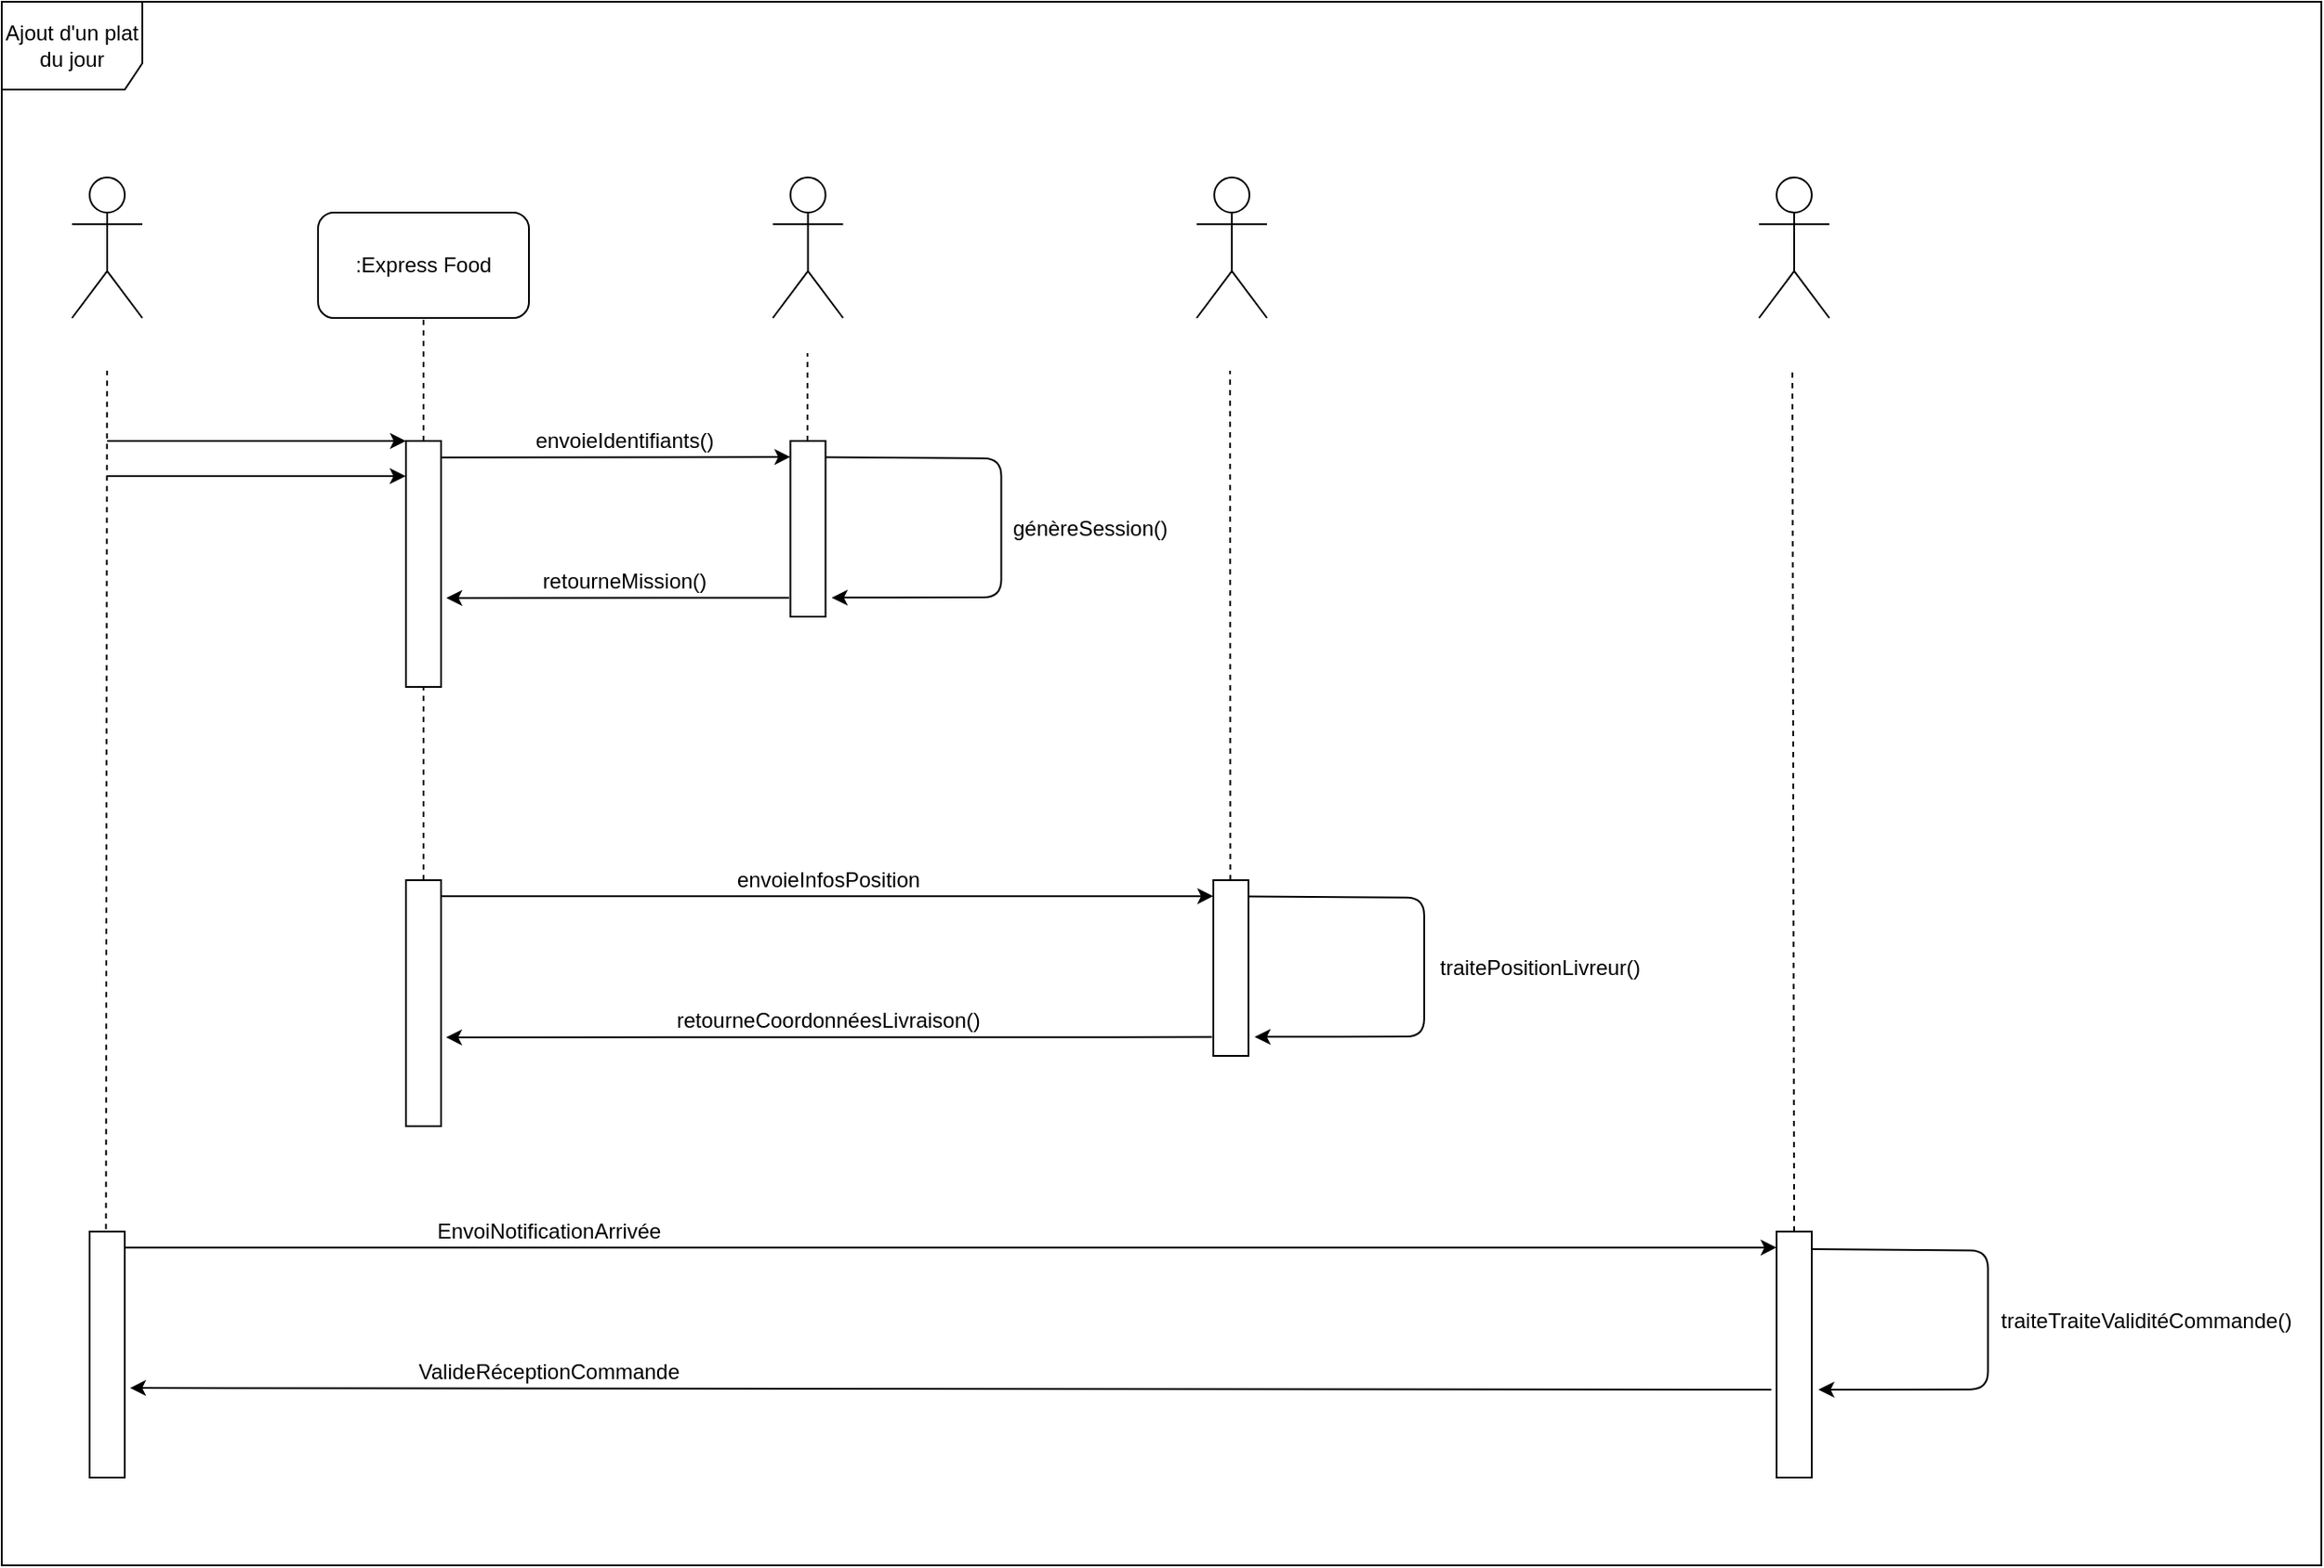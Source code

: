 <mxfile>
    <diagram id="8e9nFKyLiUIi7JiJExTB" name="Page-1">
        <mxGraphModel dx="1807" dy="1317" grid="1" gridSize="10" guides="1" tooltips="1" connect="1" arrows="1" fold="1" page="1" pageScale="1" pageWidth="850" pageHeight="1100" math="0" shadow="0">
            <root>
                <mxCell id="0"/>
                <mxCell id="1" parent="0"/>
                <mxCell id="2" value="&lt;font style=&quot;font-size: 12px&quot; face=&quot;Helvetica&quot; color=&quot;#ffffff&quot;&gt;&lt;span id=&quot;docs-internal-guid-d50050bc-7fff-994a-3e60-8d328730251a&quot; style=&quot;background-color: transparent ; font-style: normal ; font-variant: normal ; text-decoration: none ; vertical-align: baseline&quot;&gt;:Livreur à domicile&lt;br&gt;&lt;/span&gt;&lt;/font&gt;" style="shape=umlActor;verticalLabelPosition=bottom;verticalAlign=top;html=1;" vertex="1" parent="1">
                    <mxGeometry x="120" y="160" width="40" height="80" as="geometry"/>
                </mxCell>
                <mxCell id="35" value=":Express Food" style="rounded=1;whiteSpace=wrap;html=1;" vertex="1" parent="1">
                    <mxGeometry x="260" y="180" width="120" height="60" as="geometry"/>
                </mxCell>
                <mxCell id="65" value="&lt;font style=&quot;font-size: 12px&quot; face=&quot;Helvetica&quot; color=&quot;#ffffff&quot;&gt;&lt;span id=&quot;docs-internal-guid-d50050bc-7fff-994a-3e60-8d328730251a&quot; style=&quot;background-color: transparent ; font-style: normal ; font-variant: normal ; text-decoration: none ; vertical-align: baseline&quot;&gt;:Système de géolocalisation&lt;br&gt;&lt;/span&gt;&lt;/font&gt;" style="shape=umlActor;verticalLabelPosition=bottom;verticalAlign=top;html=1;" vertex="1" parent="1">
                    <mxGeometry x="760" y="160" width="40" height="80" as="geometry"/>
                </mxCell>
                <mxCell id="67" value="&lt;font style=&quot;font-size: 12px&quot; face=&quot;Helvetica&quot; color=&quot;#ffffff&quot;&gt;&lt;span id=&quot;docs-internal-guid-d50050bc-7fff-994a-3e60-8d328730251a&quot; style=&quot;background-color: transparent ; font-style: normal ; font-variant: normal ; text-decoration: none ; vertical-align: baseline&quot;&gt;:Système d'autentication&lt;br&gt;&lt;/span&gt;&lt;/font&gt;" style="shape=umlActor;verticalLabelPosition=bottom;verticalAlign=top;html=1;" vertex="1" parent="1">
                    <mxGeometry x="518.78" y="160" width="40" height="80" as="geometry"/>
                </mxCell>
                <mxCell id="72" value="" style="endArrow=none;dashed=1;html=1;entryX=0.5;entryY=1;entryDx=0;entryDy=0;startArrow=none;" edge="1" parent="1" source="74" target="35">
                    <mxGeometry width="50" height="50" relative="1" as="geometry">
                        <mxPoint x="318.73" y="350" as="sourcePoint"/>
                        <mxPoint x="310" y="240" as="targetPoint"/>
                    </mxGeometry>
                </mxCell>
                <mxCell id="73" value="" style="endArrow=classic;html=1;entryX=0;entryY=0;entryDx=0;entryDy=0;" edge="1" parent="1" target="74">
                    <mxGeometry width="50" height="50" relative="1" as="geometry">
                        <mxPoint x="140" y="310" as="sourcePoint"/>
                        <mxPoint x="298.48" y="310" as="targetPoint"/>
                    </mxGeometry>
                </mxCell>
                <mxCell id="74" value="" style="rounded=0;whiteSpace=wrap;html=1;" vertex="1" parent="1">
                    <mxGeometry x="310" y="310" width="20" height="140" as="geometry"/>
                </mxCell>
                <mxCell id="75" value="" style="endArrow=none;dashed=1;html=1;entryX=0.5;entryY=1;entryDx=0;entryDy=0;" edge="1" parent="1" target="74">
                    <mxGeometry width="50" height="50" relative="1" as="geometry">
                        <mxPoint x="320" y="560" as="sourcePoint"/>
                        <mxPoint x="320" y="460" as="targetPoint"/>
                    </mxGeometry>
                </mxCell>
                <mxCell id="76" value="" style="endArrow=classic;html=1;entryX=-0.007;entryY=0.143;entryDx=0;entryDy=0;entryPerimeter=0;" edge="1" parent="1" target="74">
                    <mxGeometry width="50" height="50" relative="1" as="geometry">
                        <mxPoint x="140" y="330" as="sourcePoint"/>
                        <mxPoint x="308" y="330" as="targetPoint"/>
                    </mxGeometry>
                </mxCell>
                <mxCell id="77" value="" style="rounded=0;whiteSpace=wrap;html=1;" vertex="1" parent="1">
                    <mxGeometry x="528.78" y="310" width="20" height="100" as="geometry"/>
                </mxCell>
                <mxCell id="78" value="" style="endArrow=classic;html=1;exitX=0.986;exitY=0.092;exitDx=0;exitDy=0;exitPerimeter=0;entryX=1.176;entryY=0.892;entryDx=0;entryDy=0;entryPerimeter=0;" edge="1" parent="1" source="77" target="77">
                    <mxGeometry width="50" height="50" relative="1" as="geometry">
                        <mxPoint x="568.78" y="320" as="sourcePoint"/>
                        <mxPoint x="558.78" y="400" as="targetPoint"/>
                        <Array as="points">
                            <mxPoint x="648.78" y="320"/>
                            <mxPoint x="648.78" y="360"/>
                            <mxPoint x="648.78" y="399"/>
                        </Array>
                    </mxGeometry>
                </mxCell>
                <mxCell id="79" value="" style="endArrow=classic;html=1;exitX=0.995;exitY=0.067;exitDx=0;exitDy=0;exitPerimeter=0;entryX=0;entryY=0.091;entryDx=0;entryDy=0;entryPerimeter=0;" edge="1" parent="1" source="74" target="77">
                    <mxGeometry width="50" height="50" relative="1" as="geometry">
                        <mxPoint x="340" y="319.1" as="sourcePoint"/>
                        <mxPoint x="458.78" y="330" as="targetPoint"/>
                    </mxGeometry>
                </mxCell>
                <mxCell id="80" value="génèreSession()" style="text;html=1;align=center;verticalAlign=middle;resizable=0;points=[];autosize=1;strokeColor=none;fillColor=none;" vertex="1" parent="1">
                    <mxGeometry x="648.78" y="350" width="100" height="20" as="geometry"/>
                </mxCell>
                <mxCell id="82" value="envoieIdentifiants()" style="text;html=1;align=center;verticalAlign=middle;resizable=0;points=[];autosize=1;strokeColor=none;fillColor=none;" vertex="1" parent="1">
                    <mxGeometry x="373.78" y="300" width="120" height="20" as="geometry"/>
                </mxCell>
                <mxCell id="83" value="" style="endArrow=classic;html=1;exitX=-0.036;exitY=0.893;exitDx=0;exitDy=0;exitPerimeter=0;entryX=1.15;entryY=0.638;entryDx=0;entryDy=0;entryPerimeter=0;" edge="1" parent="1" source="77" target="74">
                    <mxGeometry width="50" height="50" relative="1" as="geometry">
                        <mxPoint x="350" y="329.1" as="sourcePoint"/>
                        <mxPoint x="341.2" y="399.32" as="targetPoint"/>
                    </mxGeometry>
                </mxCell>
                <mxCell id="84" value="retourneMission()" style="text;html=1;align=center;verticalAlign=middle;resizable=0;points=[];autosize=1;strokeColor=none;fillColor=none;" vertex="1" parent="1">
                    <mxGeometry x="378.78" y="380" width="110" height="20" as="geometry"/>
                </mxCell>
                <mxCell id="85" value="" style="endArrow=none;dashed=1;html=1;startArrow=none;" edge="1" parent="1">
                    <mxGeometry width="50" height="50" relative="1" as="geometry">
                        <mxPoint x="538.49" y="310" as="sourcePoint"/>
                        <mxPoint x="538.49" y="260" as="targetPoint"/>
                    </mxGeometry>
                </mxCell>
                <mxCell id="87" value="" style="rounded=0;whiteSpace=wrap;html=1;" vertex="1" parent="1">
                    <mxGeometry x="310" y="560" width="20" height="140" as="geometry"/>
                </mxCell>
                <mxCell id="89" value="" style="rounded=0;whiteSpace=wrap;html=1;" vertex="1" parent="1">
                    <mxGeometry x="769.44" y="560" width="20" height="100" as="geometry"/>
                </mxCell>
                <mxCell id="90" value="" style="endArrow=classic;html=1;exitX=0.986;exitY=0.092;exitDx=0;exitDy=0;exitPerimeter=0;entryX=1.176;entryY=0.892;entryDx=0;entryDy=0;entryPerimeter=0;" edge="1" parent="1" source="89" target="89">
                    <mxGeometry width="50" height="50" relative="1" as="geometry">
                        <mxPoint x="809.44" y="570" as="sourcePoint"/>
                        <mxPoint x="799.44" y="650" as="targetPoint"/>
                        <Array as="points">
                            <mxPoint x="889.44" y="570"/>
                            <mxPoint x="889.44" y="610"/>
                            <mxPoint x="889.44" y="649"/>
                        </Array>
                    </mxGeometry>
                </mxCell>
                <mxCell id="91" value="" style="endArrow=classic;html=1;exitX=1;exitY=0.065;exitDx=0;exitDy=0;exitPerimeter=0;entryX=0;entryY=0.091;entryDx=0;entryDy=0;entryPerimeter=0;" edge="1" parent="1" target="89" source="87">
                    <mxGeometry width="50" height="50" relative="1" as="geometry">
                        <mxPoint x="570.56" y="569.38" as="sourcePoint"/>
                        <mxPoint x="699.44" y="580" as="targetPoint"/>
                    </mxGeometry>
                </mxCell>
                <mxCell id="92" value="traitePositionLivreur()" style="text;html=1;align=center;verticalAlign=middle;resizable=0;points=[];autosize=1;strokeColor=none;fillColor=none;" vertex="1" parent="1">
                    <mxGeometry x="890" y="600" width="130" height="20" as="geometry"/>
                </mxCell>
                <mxCell id="93" value="envoieInfosPosition" style="text;html=1;align=center;verticalAlign=middle;resizable=0;points=[];autosize=1;strokeColor=none;fillColor=none;" vertex="1" parent="1">
                    <mxGeometry x="490.0" y="550" width="120" height="20" as="geometry"/>
                </mxCell>
                <mxCell id="94" value="" style="endArrow=classic;html=1;exitX=-0.036;exitY=0.893;exitDx=0;exitDy=0;exitPerimeter=0;entryX=1.142;entryY=0.639;entryDx=0;entryDy=0;entryPerimeter=0;" edge="1" parent="1" source="89" target="87">
                    <mxGeometry width="50" height="50" relative="1" as="geometry">
                        <mxPoint x="590.66" y="579.1" as="sourcePoint"/>
                        <mxPoint x="573.66" y="649.32" as="targetPoint"/>
                    </mxGeometry>
                </mxCell>
                <mxCell id="95" value="retourneCoordonnéesLivraison()" style="text;html=1;align=center;verticalAlign=middle;resizable=0;points=[];autosize=1;strokeColor=none;fillColor=none;" vertex="1" parent="1">
                    <mxGeometry x="455.0" y="630" width="190" height="20" as="geometry"/>
                </mxCell>
                <mxCell id="96" value="" style="endArrow=none;dashed=1;html=1;startArrow=none;" edge="1" parent="1">
                    <mxGeometry width="50" height="50" relative="1" as="geometry">
                        <mxPoint x="779.15" y="560" as="sourcePoint"/>
                        <mxPoint x="779" y="270" as="targetPoint"/>
                    </mxGeometry>
                </mxCell>
                <mxCell id="98" value="" style="endArrow=none;dashed=1;html=1;entryX=0.5;entryY=1;entryDx=0;entryDy=0;exitX=0.465;exitY=-0.01;exitDx=0;exitDy=0;exitPerimeter=0;" edge="1" parent="1" source="102">
                    <mxGeometry width="50" height="50" relative="1" as="geometry">
                        <mxPoint x="139.5" y="750" as="sourcePoint"/>
                        <mxPoint x="139.91" y="270.0" as="targetPoint"/>
                    </mxGeometry>
                </mxCell>
                <mxCell id="99" value="&lt;font style=&quot;font-size: 12px&quot; face=&quot;Helvetica&quot; color=&quot;#ffffff&quot;&gt;&lt;span id=&quot;docs-internal-guid-d50050bc-7fff-994a-3e60-8d328730251a&quot; style=&quot;background-color: transparent ; font-style: normal ; font-variant: normal ; text-decoration: none ; vertical-align: baseline&quot;&gt;:Client&lt;br&gt;&lt;/span&gt;&lt;/font&gt;" style="shape=umlActor;verticalLabelPosition=bottom;verticalAlign=top;html=1;" vertex="1" parent="1">
                    <mxGeometry x="1080" y="160" width="40" height="80" as="geometry"/>
                </mxCell>
                <mxCell id="100" value="" style="endArrow=none;dashed=1;html=1;startArrow=none;exitX=0.5;exitY=0;exitDx=0;exitDy=0;" edge="1" parent="1" source="101">
                    <mxGeometry width="50" height="50" relative="1" as="geometry">
                        <mxPoint x="1099" y="720" as="sourcePoint"/>
                        <mxPoint x="1099" y="270" as="targetPoint"/>
                    </mxGeometry>
                </mxCell>
                <mxCell id="101" value="" style="rounded=0;whiteSpace=wrap;html=1;" vertex="1" parent="1">
                    <mxGeometry x="1090" y="760" width="20" height="140" as="geometry"/>
                </mxCell>
                <mxCell id="102" value="" style="rounded=0;whiteSpace=wrap;html=1;" vertex="1" parent="1">
                    <mxGeometry x="130" y="760" width="20" height="140" as="geometry"/>
                </mxCell>
                <mxCell id="105" value="" style="endArrow=classic;html=1;exitX=1;exitY=0.065;exitDx=0;exitDy=0;exitPerimeter=0;entryX=0;entryY=0.065;entryDx=0;entryDy=0;entryPerimeter=0;" edge="1" parent="1" source="102" target="101">
                    <mxGeometry width="50" height="50" relative="1" as="geometry">
                        <mxPoint x="170.56" y="769.1" as="sourcePoint"/>
                        <mxPoint x="610" y="769.1" as="targetPoint"/>
                    </mxGeometry>
                </mxCell>
                <mxCell id="106" value="EnvoiNotificationArrivée" style="text;html=1;align=center;verticalAlign=middle;resizable=0;points=[];autosize=1;strokeColor=none;fillColor=none;" vertex="1" parent="1">
                    <mxGeometry x="320.56" y="750" width="140" height="20" as="geometry"/>
                </mxCell>
                <mxCell id="107" value="" style="endArrow=classic;html=1;exitX=-0.15;exitY=0.643;exitDx=0;exitDy=0;exitPerimeter=0;entryX=1.15;entryY=0.636;entryDx=0;entryDy=0;entryPerimeter=0;" edge="1" parent="1" source="101" target="102">
                    <mxGeometry width="50" height="50" relative="1" as="geometry">
                        <mxPoint x="609.28" y="849.3" as="sourcePoint"/>
                        <mxPoint x="173.4" y="849.46" as="targetPoint"/>
                    </mxGeometry>
                </mxCell>
                <mxCell id="108" value="ValideRéceptionCommande" style="text;html=1;align=center;verticalAlign=middle;resizable=0;points=[];autosize=1;strokeColor=none;fillColor=none;" vertex="1" parent="1">
                    <mxGeometry x="310.56" y="830" width="160" height="20" as="geometry"/>
                </mxCell>
                <mxCell id="110" value="" style="endArrow=classic;html=1;exitX=0.986;exitY=0.092;exitDx=0;exitDy=0;exitPerimeter=0;entryX=1.176;entryY=0.892;entryDx=0;entryDy=0;entryPerimeter=0;" edge="1" parent="1">
                    <mxGeometry width="50" height="50" relative="1" as="geometry">
                        <mxPoint x="1110" y="770" as="sourcePoint"/>
                        <mxPoint x="1113.8" y="850" as="targetPoint"/>
                        <Array as="points">
                            <mxPoint x="1210.28" y="770.8"/>
                            <mxPoint x="1210.28" y="810.8"/>
                            <mxPoint x="1210.28" y="849.8"/>
                        </Array>
                    </mxGeometry>
                </mxCell>
                <mxCell id="111" value="traiteTraiteValiditéCommande()" style="text;html=1;align=center;verticalAlign=middle;resizable=0;points=[];autosize=1;strokeColor=none;fillColor=none;" vertex="1" parent="1">
                    <mxGeometry x="1210" y="800.8" width="180" height="20" as="geometry"/>
                </mxCell>
                <mxCell id="114" value="Ajout d'un plat du jour" style="shape=umlFrame;whiteSpace=wrap;html=1;width=80;height=50;" vertex="1" parent="1">
                    <mxGeometry x="80" y="60" width="1320" height="890" as="geometry"/>
                </mxCell>
            </root>
        </mxGraphModel>
    </diagram>
</mxfile>